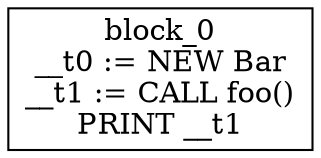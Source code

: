 digraph CFG {
graph [splines=ortho];
node [shape=box];
block_0 [label="block_0\n__t0 := NEW Bar\n__t1 := CALL foo()\nPRINT __t1\n"];
}
